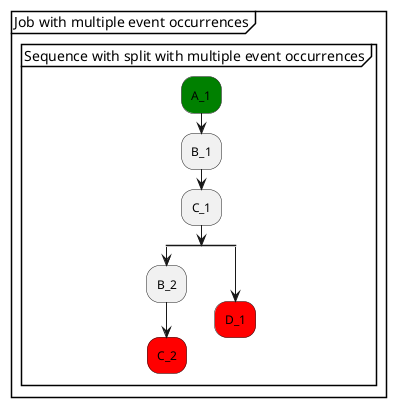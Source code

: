 /'

Tutorial - Simple Sequence Definition
  
'/

@startuml 
partition "Job with multiple event occurrences" {
  group "Sequence with split with multiple event occurrences"
      #green:A_1;
      :B_1;
      :C_1;
      split
        :B_2;
        #red:C_2;
        detach
      split again
        #red:D_1;
        detach
      end split
  end group
}
@enduml
